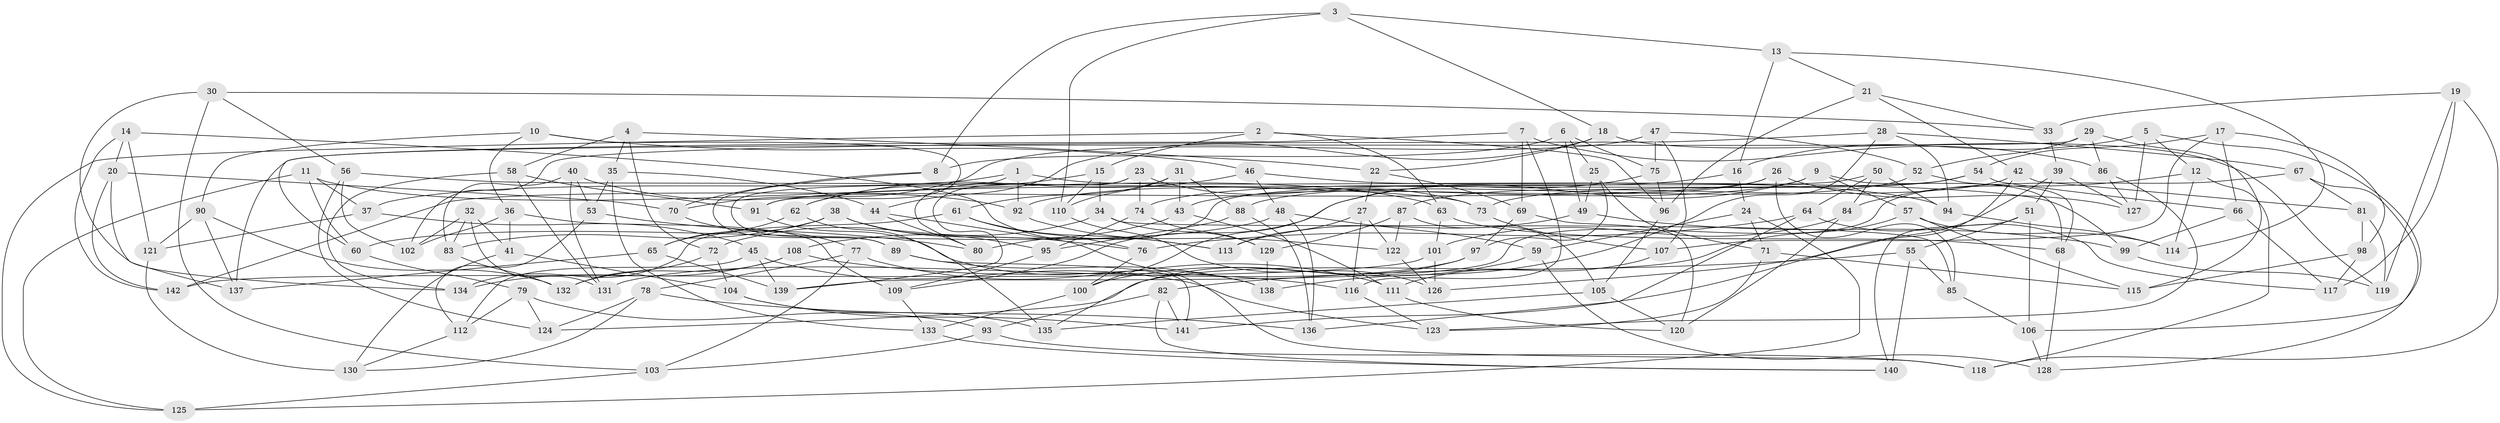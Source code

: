 // Generated by graph-tools (version 1.1) at 2025/03/03/09/25 03:03:08]
// undirected, 142 vertices, 284 edges
graph export_dot {
graph [start="1"]
  node [color=gray90,style=filled];
  1;
  2;
  3;
  4;
  5;
  6;
  7;
  8;
  9;
  10;
  11;
  12;
  13;
  14;
  15;
  16;
  17;
  18;
  19;
  20;
  21;
  22;
  23;
  24;
  25;
  26;
  27;
  28;
  29;
  30;
  31;
  32;
  33;
  34;
  35;
  36;
  37;
  38;
  39;
  40;
  41;
  42;
  43;
  44;
  45;
  46;
  47;
  48;
  49;
  50;
  51;
  52;
  53;
  54;
  55;
  56;
  57;
  58;
  59;
  60;
  61;
  62;
  63;
  64;
  65;
  66;
  67;
  68;
  69;
  70;
  71;
  72;
  73;
  74;
  75;
  76;
  77;
  78;
  79;
  80;
  81;
  82;
  83;
  84;
  85;
  86;
  87;
  88;
  89;
  90;
  91;
  92;
  93;
  94;
  95;
  96;
  97;
  98;
  99;
  100;
  101;
  102;
  103;
  104;
  105;
  106;
  107;
  108;
  109;
  110;
  111;
  112;
  113;
  114;
  115;
  116;
  117;
  118;
  119;
  120;
  121;
  122;
  123;
  124;
  125;
  126;
  127;
  128;
  129;
  130;
  131;
  132;
  133;
  134;
  135;
  136;
  137;
  138;
  139;
  140;
  141;
  142;
  1 -- 89;
  1 -- 92;
  1 -- 99;
  1 -- 37;
  2 -- 15;
  2 -- 63;
  2 -- 125;
  2 -- 96;
  3 -- 18;
  3 -- 110;
  3 -- 8;
  3 -- 13;
  4 -- 58;
  4 -- 35;
  4 -- 22;
  4 -- 72;
  5 -- 127;
  5 -- 16;
  5 -- 106;
  5 -- 12;
  6 -- 8;
  6 -- 25;
  6 -- 49;
  6 -- 75;
  7 -- 69;
  7 -- 60;
  7 -- 86;
  7 -- 116;
  8 -- 89;
  8 -- 70;
  9 -- 68;
  9 -- 57;
  9 -- 92;
  9 -- 109;
  10 -- 90;
  10 -- 91;
  10 -- 46;
  10 -- 36;
  11 -- 60;
  11 -- 125;
  11 -- 37;
  11 -- 63;
  12 -- 84;
  12 -- 114;
  12 -- 118;
  13 -- 21;
  13 -- 16;
  13 -- 114;
  14 -- 121;
  14 -- 20;
  14 -- 113;
  14 -- 142;
  15 -- 110;
  15 -- 34;
  15 -- 62;
  16 -- 24;
  16 -- 74;
  17 -- 54;
  17 -- 107;
  17 -- 66;
  17 -- 98;
  18 -- 44;
  18 -- 119;
  18 -- 22;
  19 -- 33;
  19 -- 117;
  19 -- 119;
  19 -- 118;
  20 -- 137;
  20 -- 70;
  20 -- 142;
  21 -- 42;
  21 -- 33;
  21 -- 96;
  22 -- 69;
  22 -- 27;
  23 -- 80;
  23 -- 73;
  23 -- 74;
  23 -- 139;
  24 -- 59;
  24 -- 71;
  24 -- 125;
  25 -- 71;
  25 -- 97;
  25 -- 49;
  26 -- 142;
  26 -- 43;
  26 -- 85;
  26 -- 127;
  27 -- 113;
  27 -- 122;
  27 -- 116;
  28 -- 67;
  28 -- 94;
  28 -- 138;
  28 -- 102;
  29 -- 86;
  29 -- 52;
  29 -- 137;
  29 -- 115;
  30 -- 134;
  30 -- 56;
  30 -- 33;
  30 -- 103;
  31 -- 61;
  31 -- 110;
  31 -- 88;
  31 -- 43;
  32 -- 102;
  32 -- 41;
  32 -- 131;
  32 -- 83;
  33 -- 39;
  34 -- 85;
  34 -- 129;
  34 -- 72;
  35 -- 44;
  35 -- 133;
  35 -- 53;
  36 -- 41;
  36 -- 102;
  36 -- 109;
  37 -- 121;
  37 -- 45;
  38 -- 83;
  38 -- 76;
  38 -- 65;
  38 -- 95;
  39 -- 127;
  39 -- 126;
  39 -- 51;
  40 -- 83;
  40 -- 131;
  40 -- 53;
  40 -- 92;
  41 -- 130;
  41 -- 104;
  42 -- 87;
  42 -- 141;
  42 -- 81;
  43 -- 108;
  43 -- 111;
  44 -- 118;
  44 -- 80;
  45 -- 139;
  45 -- 112;
  45 -- 123;
  46 -- 48;
  46 -- 62;
  46 -- 94;
  47 -- 107;
  47 -- 52;
  47 -- 75;
  47 -- 70;
  48 -- 136;
  48 -- 59;
  48 -- 60;
  49 -- 113;
  49 -- 99;
  50 -- 64;
  50 -- 94;
  50 -- 84;
  50 -- 80;
  51 -- 55;
  51 -- 106;
  51 -- 140;
  52 -- 88;
  52 -- 68;
  53 -- 80;
  53 -- 112;
  54 -- 66;
  54 -- 73;
  54 -- 91;
  55 -- 140;
  55 -- 85;
  55 -- 82;
  56 -- 73;
  56 -- 102;
  56 -- 124;
  57 -- 114;
  57 -- 115;
  57 -- 124;
  58 -- 131;
  58 -- 134;
  58 -- 91;
  59 -- 100;
  59 -- 128;
  60 -- 79;
  61 -- 113;
  61 -- 76;
  61 -- 134;
  62 -- 135;
  62 -- 65;
  63 -- 101;
  63 -- 68;
  64 -- 117;
  64 -- 136;
  64 -- 76;
  65 -- 139;
  65 -- 137;
  66 -- 117;
  66 -- 99;
  67 -- 139;
  67 -- 81;
  67 -- 128;
  68 -- 128;
  69 -- 120;
  69 -- 97;
  70 -- 77;
  71 -- 123;
  71 -- 115;
  72 -- 132;
  72 -- 104;
  73 -- 107;
  74 -- 129;
  74 -- 95;
  75 -- 100;
  75 -- 96;
  76 -- 100;
  77 -- 78;
  77 -- 103;
  77 -- 111;
  78 -- 136;
  78 -- 130;
  78 -- 124;
  79 -- 112;
  79 -- 93;
  79 -- 124;
  81 -- 98;
  81 -- 119;
  82 -- 141;
  82 -- 140;
  82 -- 93;
  83 -- 132;
  84 -- 120;
  84 -- 101;
  85 -- 106;
  86 -- 127;
  86 -- 123;
  87 -- 105;
  87 -- 129;
  87 -- 122;
  88 -- 95;
  88 -- 136;
  89 -- 138;
  89 -- 141;
  90 -- 121;
  90 -- 137;
  90 -- 132;
  91 -- 138;
  92 -- 122;
  93 -- 103;
  93 -- 118;
  94 -- 114;
  95 -- 109;
  96 -- 105;
  97 -- 131;
  97 -- 135;
  98 -- 115;
  98 -- 117;
  99 -- 119;
  100 -- 133;
  101 -- 126;
  101 -- 142;
  103 -- 125;
  104 -- 141;
  104 -- 135;
  105 -- 135;
  105 -- 120;
  106 -- 128;
  107 -- 111;
  108 -- 116;
  108 -- 132;
  108 -- 134;
  109 -- 133;
  110 -- 126;
  111 -- 120;
  112 -- 130;
  116 -- 123;
  121 -- 130;
  122 -- 126;
  129 -- 138;
  133 -- 140;
}
